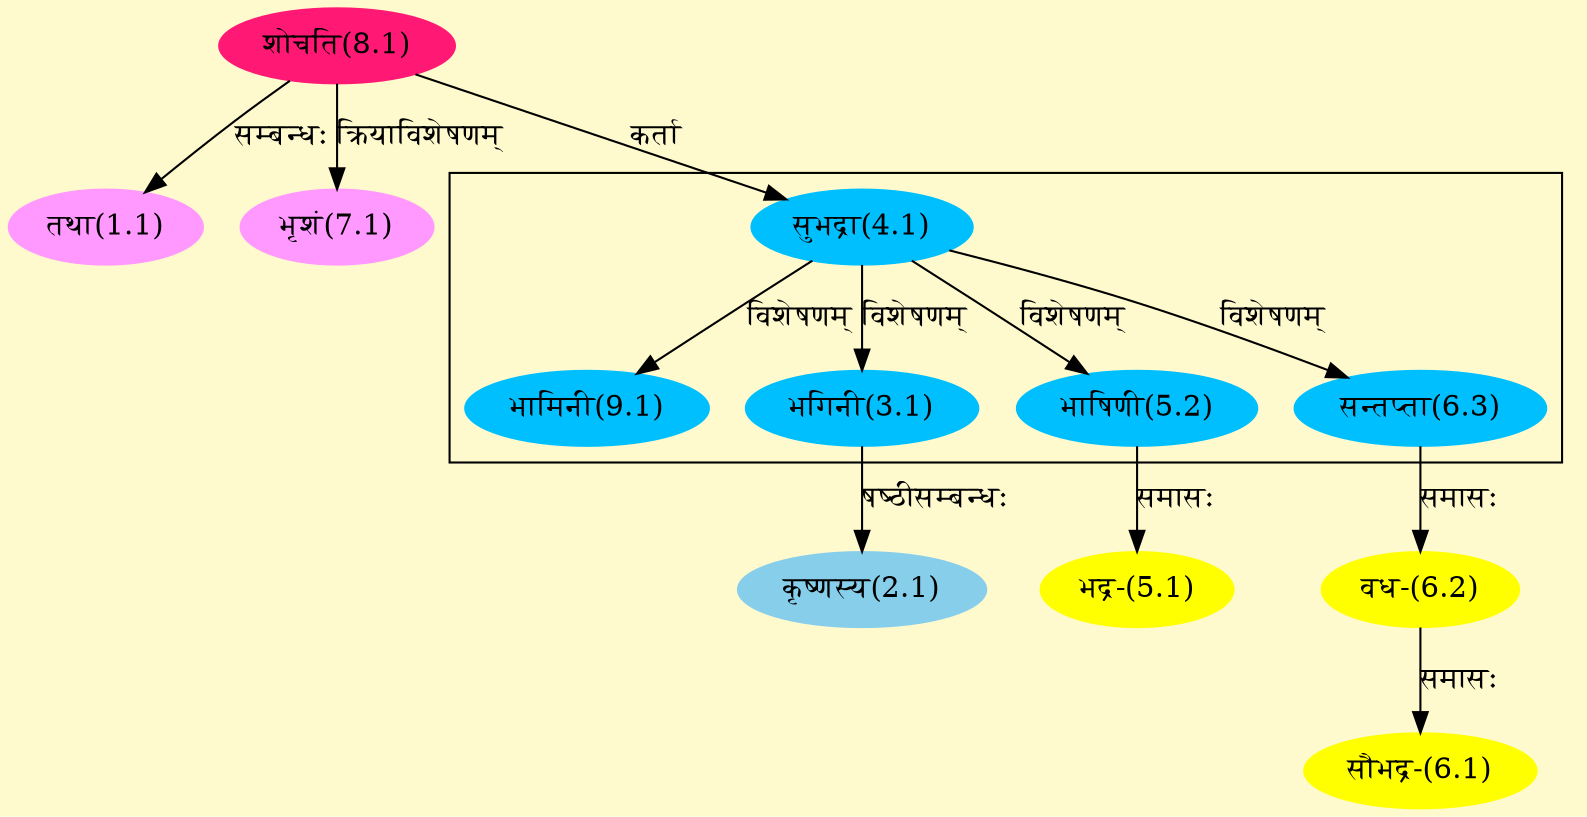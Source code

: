 digraph G{
rankdir=BT;
 compound=true;
 bgcolor="lemonchiffon1";

subgraph cluster_1{
Node3_1 [style=filled, color="#00BFFF" label = "भगिनी(3.1)"]
Node4_1 [style=filled, color="#00BFFF" label = "सुभद्रा(4.1)"]
Node5_2 [style=filled, color="#00BFFF" label = "भाषिणी(5.2)"]
Node6_3 [style=filled, color="#00BFFF" label = "सन्तप्ता(6.3)"]
Node9_1 [style=filled, color="#00BFFF" label = "भामिनी(9.1)"]

}
Node1_1 [style=filled, color="#FF99FF" label = "तथा(1.1)"]
Node8_1 [style=filled, color="#FF1975" label = "शोचति(8.1)"]
Node2_1 [style=filled, color="#87CEEB" label = "कृष्णस्य(2.1)"]
Node3_1 [style=filled, color="#00BFFF" label = "भगिनी(3.1)"]
Node4_1 [style=filled, color="#00BFFF" label = "सुभद्रा(4.1)"]
Node5_1 [style=filled, color="#FFFF00" label = "भद्र-(5.1)"]
Node5_2 [style=filled, color="#00BFFF" label = "भाषिणी(5.2)"]
Node6_1 [style=filled, color="#FFFF00" label = "सौभद्र-(6.1)"]
Node6_2 [style=filled, color="#FFFF00" label = "वध-(6.2)"]
Node6_3 [style=filled, color="#00BFFF" label = "सन्तप्ता(6.3)"]
Node7_1 [style=filled, color="#FF99FF" label = "भृशं(7.1)"]
/* Start of Relations section */

Node1_1 -> Node8_1 [  label="सम्बन्धः"  dir="back" ]
Node2_1 -> Node3_1 [  label="षष्ठीसम्बन्धः"  dir="back" ]
Node3_1 -> Node4_1 [  label="विशेषणम्"  dir="back" ]
Node4_1 -> Node8_1 [  label="कर्ता"  dir="back" ]
Node5_1 -> Node5_2 [  label="समासः"  dir="back" ]
Node5_2 -> Node4_1 [  label="विशेषणम्"  dir="back" ]
Node6_1 -> Node6_2 [  label="समासः"  dir="back" ]
Node6_2 -> Node6_3 [  label="समासः"  dir="back" ]
Node6_3 -> Node4_1 [  label="विशेषणम्"  dir="back" ]
Node7_1 -> Node8_1 [  label="क्रियाविशेषणम्"  dir="back" ]
Node9_1 -> Node4_1 [  label="विशेषणम्"  dir="back" ]
}
